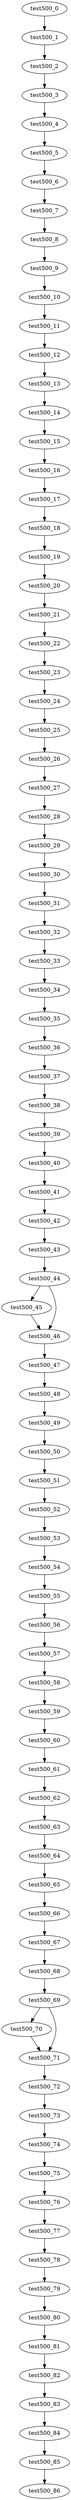 digraph G {
test500_0->test500_1;
test500_1->test500_2;
test500_2->test500_3;
test500_3->test500_4;
test500_4->test500_5;
test500_5->test500_6;
test500_6->test500_7;
test500_7->test500_8;
test500_8->test500_9;
test500_9->test500_10;
test500_10->test500_11;
test500_11->test500_12;
test500_12->test500_13;
test500_13->test500_14;
test500_14->test500_15;
test500_15->test500_16;
test500_16->test500_17;
test500_17->test500_18;
test500_18->test500_19;
test500_19->test500_20;
test500_20->test500_21;
test500_21->test500_22;
test500_22->test500_23;
test500_23->test500_24;
test500_24->test500_25;
test500_25->test500_26;
test500_26->test500_27;
test500_27->test500_28;
test500_28->test500_29;
test500_29->test500_30;
test500_30->test500_31;
test500_31->test500_32;
test500_32->test500_33;
test500_33->test500_34;
test500_34->test500_35;
test500_35->test500_36;
test500_36->test500_37;
test500_37->test500_38;
test500_38->test500_39;
test500_39->test500_40;
test500_40->test500_41;
test500_41->test500_42;
test500_42->test500_43;
test500_43->test500_44;
test500_44->test500_45;
test500_44->test500_46;
test500_45->test500_46;
test500_46->test500_47;
test500_47->test500_48;
test500_48->test500_49;
test500_49->test500_50;
test500_50->test500_51;
test500_51->test500_52;
test500_52->test500_53;
test500_53->test500_54;
test500_54->test500_55;
test500_55->test500_56;
test500_56->test500_57;
test500_57->test500_58;
test500_58->test500_59;
test500_59->test500_60;
test500_60->test500_61;
test500_61->test500_62;
test500_62->test500_63;
test500_63->test500_64;
test500_64->test500_65;
test500_65->test500_66;
test500_66->test500_67;
test500_67->test500_68;
test500_68->test500_69;
test500_69->test500_70;
test500_69->test500_71;
test500_70->test500_71;
test500_71->test500_72;
test500_72->test500_73;
test500_73->test500_74;
test500_74->test500_75;
test500_75->test500_76;
test500_76->test500_77;
test500_77->test500_78;
test500_78->test500_79;
test500_79->test500_80;
test500_80->test500_81;
test500_81->test500_82;
test500_82->test500_83;
test500_83->test500_84;
test500_84->test500_85;
test500_85->test500_86;

}
